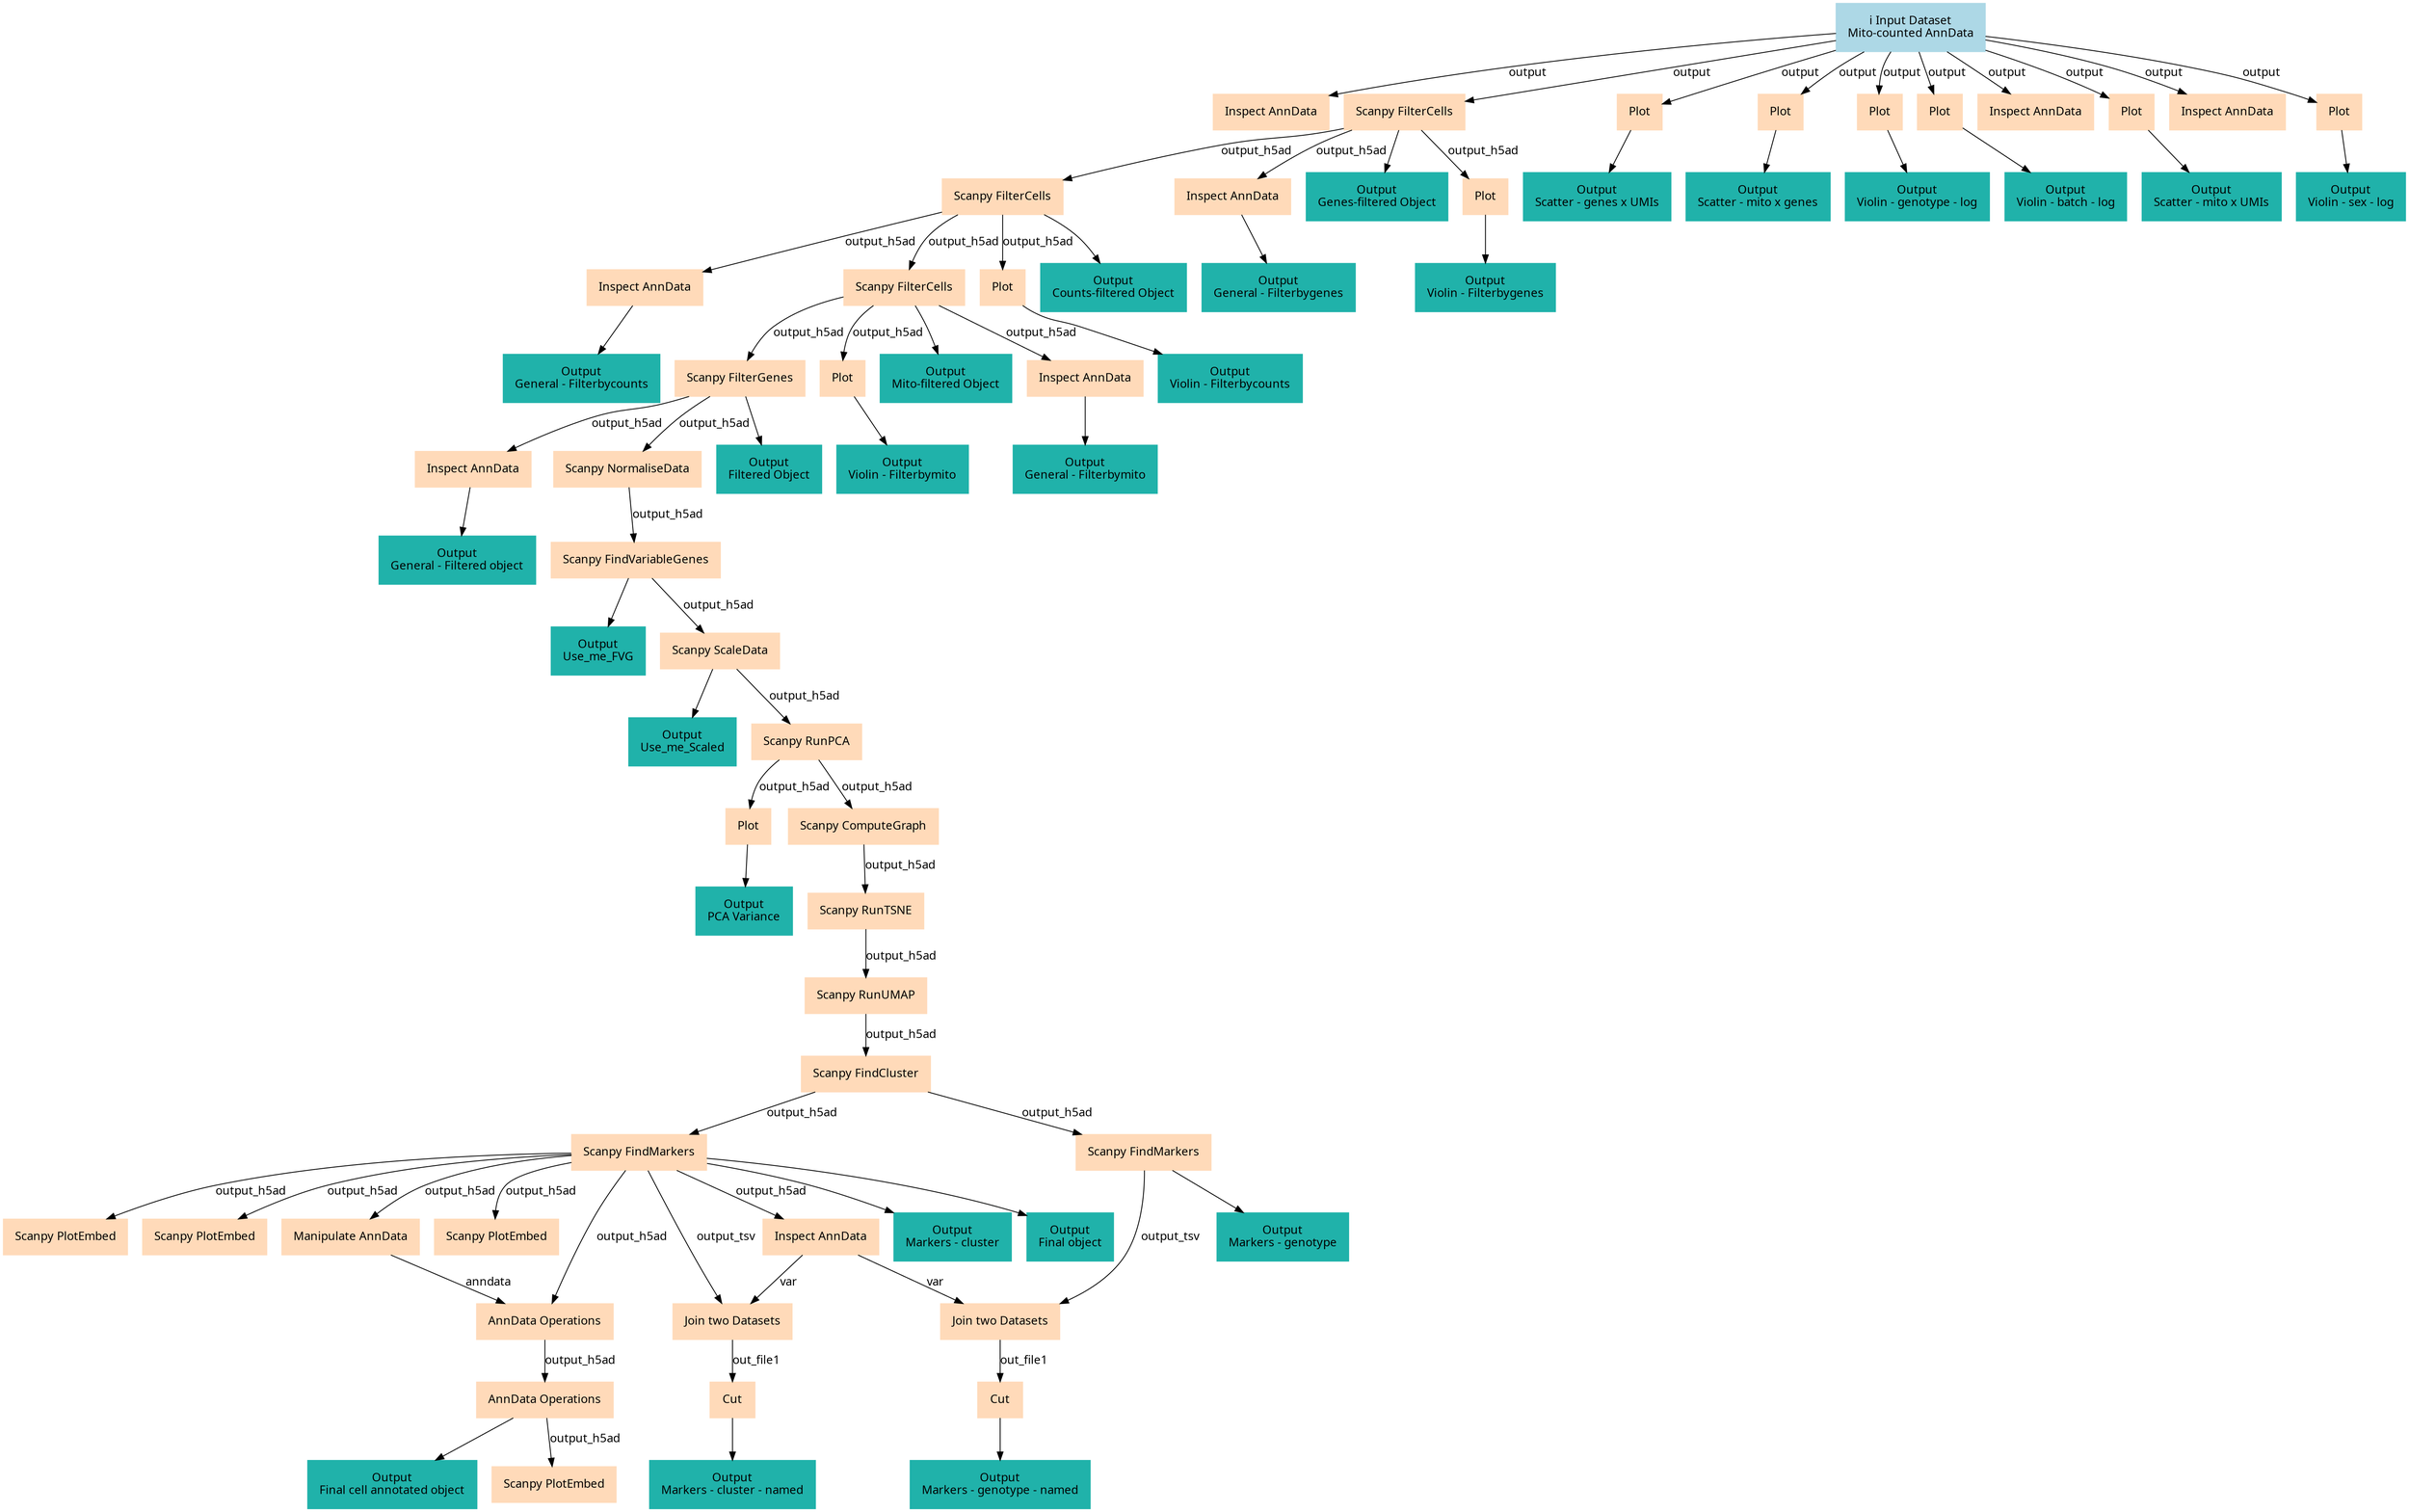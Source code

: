 digraph main {
  node [fontname="Atkinson Hyperlegible", shape=box, color=white,style=filled,color=peachpuff,margin="0.2,0.2"];
  edge [fontname="Atkinson Hyperlegible"];
  0[color=lightblue,label="ℹ️ Input Dataset\nMito-counted AnnData"]
  1[label="Inspect AnnData"]
  0 -> 1 [label="output"]
  2[label="Scanpy FilterCells"]
  0 -> 2 [label="output"]
  k6a00b14bd3f84771963a76115c8eaf2f[color=lightseagreen,label="Output\nGenes-filtered Object"]
  2 -> k6a00b14bd3f84771963a76115c8eaf2f
  3[label="Plot"]
  0 -> 3 [label="output"]
  kc123842eb2d243ad81f06ba3b45d4021[color=lightseagreen,label="Output\nScatter - genes x UMIs"]
  3 -> kc123842eb2d243ad81f06ba3b45d4021
  4[label="Plot"]
  0 -> 4 [label="output"]
  kf1020d4d555e42faba2152a151b91a5b[color=lightseagreen,label="Output\nScatter - mito x genes"]
  4 -> kf1020d4d555e42faba2152a151b91a5b
  5[label="Plot"]
  0 -> 5 [label="output"]
  ka7fe60208f1e470a9ed3f2b5e95516e0[color=lightseagreen,label="Output\nViolin - genotype - log"]
  5 -> ka7fe60208f1e470a9ed3f2b5e95516e0
  6[label="Plot"]
  0 -> 6 [label="output"]
  k15e501bc8ddb451989ebdde431ea96c1[color=lightseagreen,label="Output\nViolin - batch - log"]
  6 -> k15e501bc8ddb451989ebdde431ea96c1
  7[label="Inspect AnnData"]
  0 -> 7 [label="output"]
  8[label="Plot"]
  0 -> 8 [label="output"]
  keff22f46baa64e00ba82d5e12ce26ff0[color=lightseagreen,label="Output\nScatter - mito x UMIs"]
  8 -> keff22f46baa64e00ba82d5e12ce26ff0
  9[label="Inspect AnnData"]
  0 -> 9 [label="output"]
  10[label="Plot"]
  0 -> 10 [label="output"]
  k56677ca4129c476c85ec69d1bb3d800d[color=lightseagreen,label="Output\nViolin - sex - log"]
  10 -> k56677ca4129c476c85ec69d1bb3d800d
  11[label="Plot"]
  2 -> 11 [label="output_h5ad"]
  kacb61ea4bcb945dbbeefe2bf1a176701[color=lightseagreen,label="Output\nViolin - Filterbygenes"]
  11 -> kacb61ea4bcb945dbbeefe2bf1a176701
  12[label="Scanpy FilterCells"]
  2 -> 12 [label="output_h5ad"]
  k5185366245194229a2eab22a53e7ef73[color=lightseagreen,label="Output\nCounts-filtered Object"]
  12 -> k5185366245194229a2eab22a53e7ef73
  13[label="Inspect AnnData"]
  2 -> 13 [label="output_h5ad"]
  k362a7fe624bb4398ae48870f4b4bb774[color=lightseagreen,label="Output\nGeneral - Filterbygenes"]
  13 -> k362a7fe624bb4398ae48870f4b4bb774
  14[label="Inspect AnnData"]
  12 -> 14 [label="output_h5ad"]
  kedf2414993414fe7b10c3fcf092faaa5[color=lightseagreen,label="Output\nGeneral - Filterbycounts"]
  14 -> kedf2414993414fe7b10c3fcf092faaa5
  15[label="Scanpy FilterCells"]
  12 -> 15 [label="output_h5ad"]
  ka88ec405265f4a59a75e34e3b05b0096[color=lightseagreen,label="Output\nMito-filtered Object"]
  15 -> ka88ec405265f4a59a75e34e3b05b0096
  16[label="Plot"]
  12 -> 16 [label="output_h5ad"]
  ka7c8b0d982d34438a212b5f7c56d36b8[color=lightseagreen,label="Output\nViolin - Filterbycounts"]
  16 -> ka7c8b0d982d34438a212b5f7c56d36b8
  17[label="Inspect AnnData"]
  15 -> 17 [label="output_h5ad"]
  k56882809e19f451a8010bc55dcee482f[color=lightseagreen,label="Output\nGeneral - Filterbymito"]
  17 -> k56882809e19f451a8010bc55dcee482f
  18[label="Scanpy FilterGenes"]
  15 -> 18 [label="output_h5ad"]
  k00846477dec5408a83b2105fff7ce05b[color=lightseagreen,label="Output\nFiltered Object"]
  18 -> k00846477dec5408a83b2105fff7ce05b
  19[label="Plot"]
  15 -> 19 [label="output_h5ad"]
  k7582e11320044255a1f3d3123373f342[color=lightseagreen,label="Output\nViolin - Filterbymito"]
  19 -> k7582e11320044255a1f3d3123373f342
  20[label="Inspect AnnData"]
  18 -> 20 [label="output_h5ad"]
  k2d870a40c6024a1cafef450489354d39[color=lightseagreen,label="Output\nGeneral - Filtered object"]
  20 -> k2d870a40c6024a1cafef450489354d39
  21[label="Scanpy NormaliseData"]
  18 -> 21 [label="output_h5ad"]
  22[label="Scanpy FindVariableGenes"]
  21 -> 22 [label="output_h5ad"]
  ka0eb92b102634179b7af4bd9bcc9c960[color=lightseagreen,label="Output\nUse_me_FVG"]
  22 -> ka0eb92b102634179b7af4bd9bcc9c960
  23[label="Scanpy ScaleData"]
  22 -> 23 [label="output_h5ad"]
  k5776dbb90cac40c09bae9accae16a7a0[color=lightseagreen,label="Output\nUse_me_Scaled"]
  23 -> k5776dbb90cac40c09bae9accae16a7a0
  24[label="Scanpy RunPCA"]
  23 -> 24 [label="output_h5ad"]
  25[label="Plot"]
  24 -> 25 [label="output_h5ad"]
  kf0b6f578050f49369ee79956b0760c6f[color=lightseagreen,label="Output\nPCA Variance"]
  25 -> kf0b6f578050f49369ee79956b0760c6f
  26[label="Scanpy ComputeGraph"]
  24 -> 26 [label="output_h5ad"]
  27[label="Scanpy RunTSNE"]
  26 -> 27 [label="output_h5ad"]
  28[label="Scanpy RunUMAP"]
  27 -> 28 [label="output_h5ad"]
  29[label="Scanpy FindCluster"]
  28 -> 29 [label="output_h5ad"]
  30[label="Scanpy FindMarkers"]
  29 -> 30 [label="output_h5ad"]
  k7cfe5c9c1c8041b4b669633b1d7d40e3[color=lightseagreen,label="Output\nMarkers - cluster"]
  30 -> k7cfe5c9c1c8041b4b669633b1d7d40e3
  k98e98405951e4c6cbe013c925ae35449[color=lightseagreen,label="Output\nFinal object"]
  30 -> k98e98405951e4c6cbe013c925ae35449
  31[label="Scanpy FindMarkers"]
  29 -> 31 [label="output_h5ad"]
  k1e9f229deb344a5ba6d9e70c7b0581f4[color=lightseagreen,label="Output\nMarkers - genotype"]
  31 -> k1e9f229deb344a5ba6d9e70c7b0581f4
  32[label="Scanpy PlotEmbed"]
  30 -> 32 [label="output_h5ad"]
  33[label="Scanpy PlotEmbed"]
  30 -> 33 [label="output_h5ad"]
  34[label="Manipulate AnnData"]
  30 -> 34 [label="output_h5ad"]
  35[label="Scanpy PlotEmbed"]
  30 -> 35 [label="output_h5ad"]
  36[label="Inspect AnnData"]
  30 -> 36 [label="output_h5ad"]
  37[label="AnnData Operations"]
  34 -> 37 [label="anndata"]
  30 -> 37 [label="output_h5ad"]
  38[label="Join two Datasets"]
  30 -> 38 [label="output_tsv"]
  36 -> 38 [label="var"]
  39[label="Join two Datasets"]
  31 -> 39 [label="output_tsv"]
  36 -> 39 [label="var"]
  40[label="AnnData Operations"]
  37 -> 40 [label="output_h5ad"]
  k10bd70f8ffcb442b9647e5b947b6d35e[color=lightseagreen,label="Output\nFinal cell annotated object"]
  40 -> k10bd70f8ffcb442b9647e5b947b6d35e
  41[label="Cut"]
  38 -> 41 [label="out_file1"]
  k4f822c1c91c54be48f9bd5bdda0a037e[color=lightseagreen,label="Output\nMarkers - cluster - named"]
  41 -> k4f822c1c91c54be48f9bd5bdda0a037e
  42[label="Cut"]
  39 -> 42 [label="out_file1"]
  k3b471f3d263d42999b7d8a8ae1aa556e[color=lightseagreen,label="Output\nMarkers - genotype - named"]
  42 -> k3b471f3d263d42999b7d8a8ae1aa556e
  43[label="Scanpy PlotEmbed"]
  40 -> 43 [label="output_h5ad"]
}